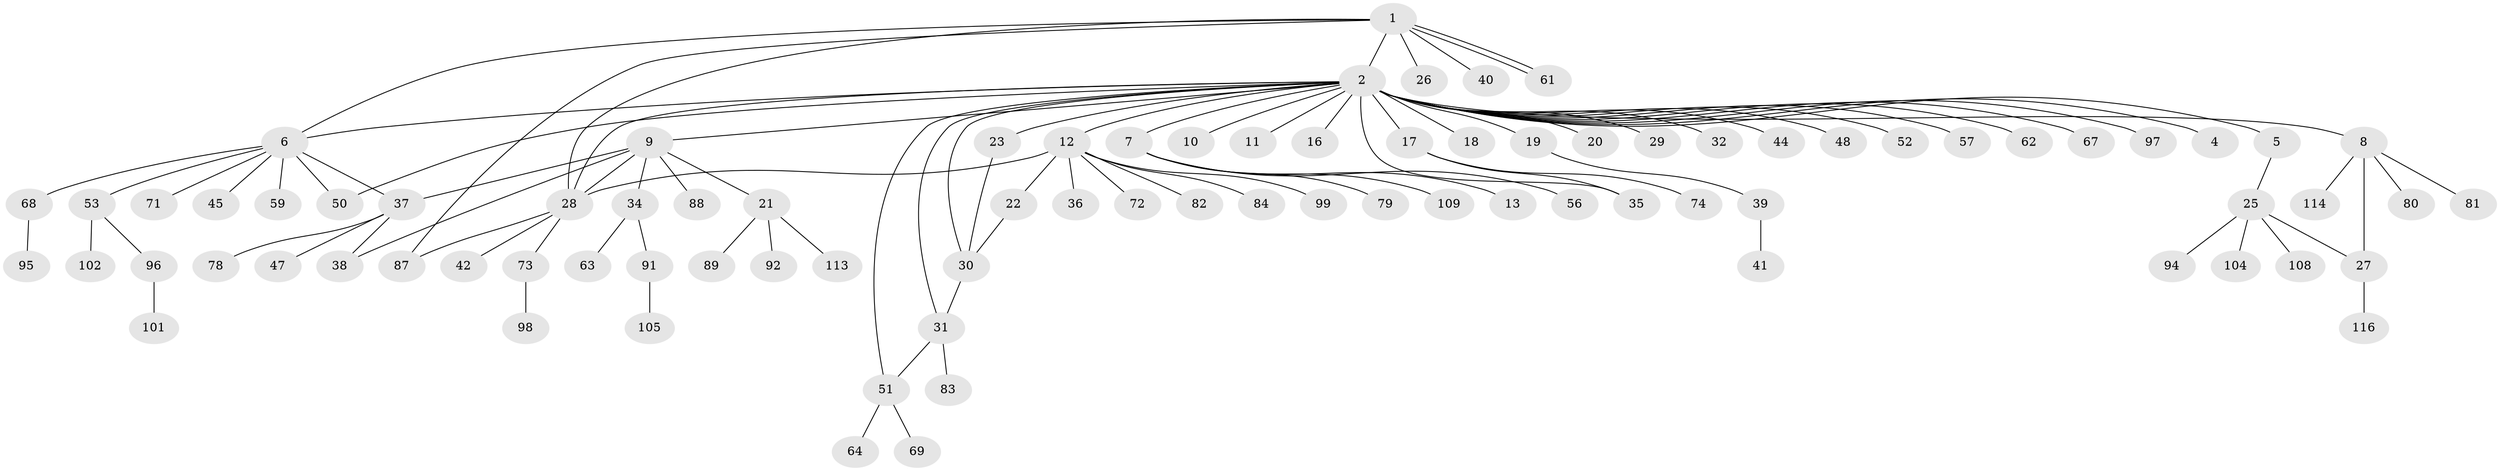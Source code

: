 // original degree distribution, {9: 0.017241379310344827, 24: 0.008620689655172414, 10: 0.008620689655172414, 1: 0.5775862068965517, 3: 0.0603448275862069, 4: 0.05172413793103448, 5: 0.02586206896551724, 6: 0.034482758620689655, 2: 0.19827586206896552, 7: 0.008620689655172414, 8: 0.008620689655172414}
// Generated by graph-tools (version 1.1) at 2025/41/03/06/25 10:41:47]
// undirected, 86 vertices, 100 edges
graph export_dot {
graph [start="1"]
  node [color=gray90,style=filled];
  1 [super="+65"];
  2 [super="+3"];
  4;
  5 [super="+86"];
  6 [super="+15"];
  7 [super="+14"];
  8 [super="+115"];
  9 [super="+24"];
  10 [super="+103"];
  11 [super="+70"];
  12 [super="+55"];
  13 [super="+33"];
  16;
  17 [super="+90"];
  18 [super="+76"];
  19 [super="+77"];
  20;
  21 [super="+107"];
  22;
  23;
  25 [super="+60"];
  26;
  27 [super="+75"];
  28 [super="+49"];
  29;
  30;
  31 [super="+100"];
  32;
  34 [super="+111"];
  35 [super="+54"];
  36;
  37 [super="+43"];
  38 [super="+46"];
  39;
  40;
  41;
  42 [super="+106"];
  44;
  45;
  47;
  48;
  50;
  51 [super="+58"];
  52 [super="+66"];
  53 [super="+85"];
  56;
  57;
  59;
  61;
  62;
  63;
  64;
  67;
  68;
  69;
  71;
  72;
  73;
  74;
  78;
  79;
  80;
  81;
  82;
  83;
  84;
  87;
  88;
  89;
  91;
  92 [super="+93"];
  94;
  95;
  96 [super="+112"];
  97;
  98;
  99;
  101;
  102 [super="+110"];
  104;
  105;
  108;
  109;
  113;
  114;
  116;
  1 -- 2;
  1 -- 6;
  1 -- 26;
  1 -- 28;
  1 -- 40;
  1 -- 61;
  1 -- 61;
  1 -- 87;
  2 -- 4;
  2 -- 8;
  2 -- 10;
  2 -- 11;
  2 -- 12;
  2 -- 16;
  2 -- 17;
  2 -- 18;
  2 -- 20;
  2 -- 28;
  2 -- 29;
  2 -- 30;
  2 -- 31;
  2 -- 35;
  2 -- 44;
  2 -- 48;
  2 -- 50;
  2 -- 52;
  2 -- 67;
  2 -- 97;
  2 -- 32;
  2 -- 5;
  2 -- 7;
  2 -- 9;
  2 -- 19;
  2 -- 51;
  2 -- 23;
  2 -- 57;
  2 -- 62;
  2 -- 6;
  5 -- 25;
  6 -- 37 [weight=2];
  6 -- 68;
  6 -- 71;
  6 -- 45;
  6 -- 50;
  6 -- 53;
  6 -- 59;
  7 -- 13;
  7 -- 56;
  7 -- 109;
  7 -- 79;
  8 -- 27;
  8 -- 80;
  8 -- 81;
  8 -- 114;
  9 -- 21;
  9 -- 28;
  9 -- 34;
  9 -- 37;
  9 -- 88;
  9 -- 38;
  12 -- 22;
  12 -- 36;
  12 -- 72;
  12 -- 82;
  12 -- 99;
  12 -- 28;
  12 -- 84;
  17 -- 35;
  17 -- 74;
  19 -- 39;
  21 -- 89;
  21 -- 92;
  21 -- 113;
  22 -- 30;
  23 -- 30;
  25 -- 94;
  25 -- 104;
  25 -- 108;
  25 -- 27;
  27 -- 116;
  28 -- 42;
  28 -- 73;
  28 -- 87;
  30 -- 31;
  31 -- 83;
  31 -- 51;
  34 -- 63;
  34 -- 91;
  37 -- 38;
  37 -- 47;
  37 -- 78;
  39 -- 41;
  51 -- 64;
  51 -- 69;
  53 -- 96;
  53 -- 102;
  68 -- 95;
  73 -- 98;
  91 -- 105;
  96 -- 101;
}
